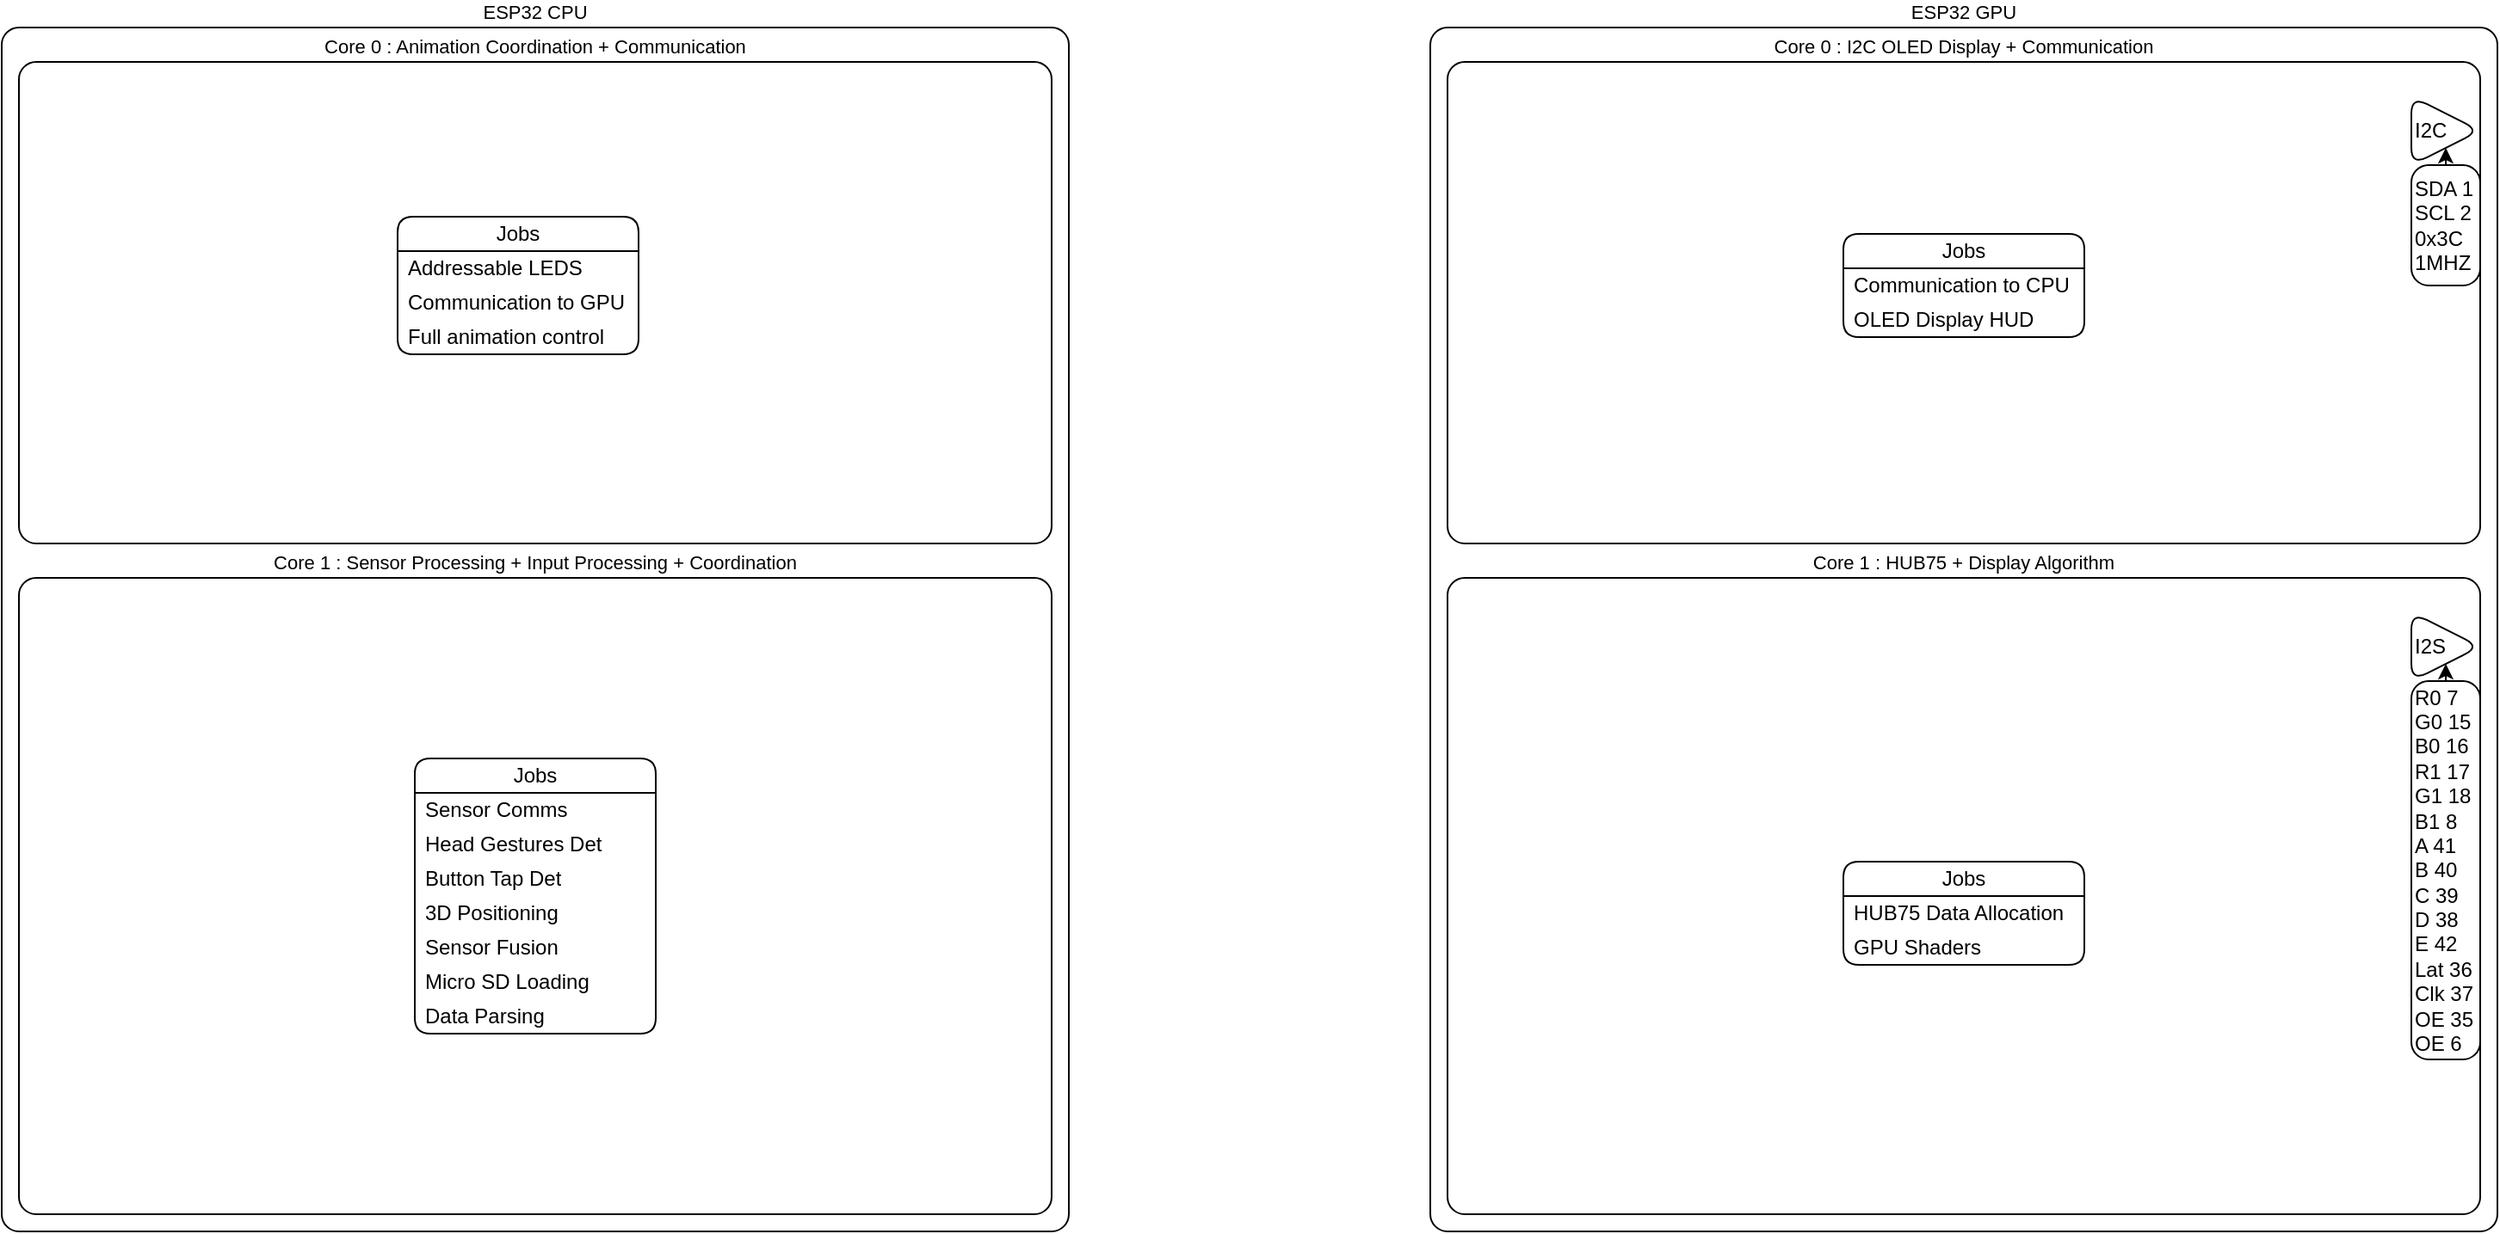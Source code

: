 <mxfile version="28.1.2" pages="2">
  <diagram name="Page-1" id="ZWqvOGTWzk1loUkg2u0M">
    <mxGraphModel dx="2158" dy="1298" grid="1" gridSize="10" guides="1" tooltips="1" connect="1" arrows="1" fold="1" page="1" pageScale="1" pageWidth="1500" pageHeight="1000" math="0" shadow="0">
      <root>
        <mxCell id="0" />
        <mxCell id="1" parent="0" />
        <mxCell id="VqCL3E7zlPqyghJP3xp9-11" value="ESP32 GPU" style="rounded=1;whiteSpace=wrap;html=1;fontFamily=Helvetica;fontSize=11;fontColor=default;labelBackgroundColor=default;absoluteArcSize=1;container=1;dropTarget=1;collapsible=0;recursiveResize=0;labelPosition=center;verticalLabelPosition=top;align=center;verticalAlign=bottom;" vertex="1" parent="1">
          <mxGeometry x="1240" y="140" width="620" height="700" as="geometry" />
        </mxCell>
        <mxCell id="VqCL3E7zlPqyghJP3xp9-2" value="Core 0 : I2C OLED Display + Communication" style="rounded=1;whiteSpace=wrap;html=1;fontFamily=Helvetica;fontSize=11;fontColor=default;labelBackgroundColor=default;absoluteArcSize=1;container=1;dropTarget=1;collapsible=0;recursiveResize=0;verticalAlign=bottom;labelPosition=center;verticalLabelPosition=top;align=center;" vertex="1" parent="VqCL3E7zlPqyghJP3xp9-11">
          <mxGeometry x="10" y="20" width="600" height="280" as="geometry" />
        </mxCell>
        <mxCell id="VqCL3E7zlPqyghJP3xp9-4" value="I2C" style="triangle;whiteSpace=wrap;html=1;rounded=1;flipH=0;align=left;" vertex="1" parent="VqCL3E7zlPqyghJP3xp9-2">
          <mxGeometry x="560" y="20" width="40" height="40" as="geometry" />
        </mxCell>
        <mxCell id="VqCL3E7zlPqyghJP3xp9-7" style="edgeStyle=orthogonalEdgeStyle;rounded=0;orthogonalLoop=1;jettySize=auto;html=1;exitX=0;exitY=0.5;exitDx=0;exitDy=0;exitPerimeter=0;entryX=0.5;entryY=1;entryDx=0;entryDy=0;" edge="1" parent="VqCL3E7zlPqyghJP3xp9-2" source="VqCL3E7zlPqyghJP3xp9-6" target="VqCL3E7zlPqyghJP3xp9-4">
          <mxGeometry relative="1" as="geometry" />
        </mxCell>
        <mxCell id="VqCL3E7zlPqyghJP3xp9-6" value="SDA 1&lt;div&gt;SCL 2&lt;/div&gt;&lt;div&gt;0x3C&lt;/div&gt;&lt;div&gt;1MHZ&lt;/div&gt;" style="rounded=1;whiteSpace=wrap;html=1;absoluteArcSize=1;points=[[0,0.5,0,0,0],[1,0.5,0,0,0]];direction=south;align=left;" vertex="1" parent="VqCL3E7zlPqyghJP3xp9-2">
          <mxGeometry x="560" y="60" width="40" height="70" as="geometry" />
        </mxCell>
        <mxCell id="VqCL3E7zlPqyghJP3xp9-35" value="Jobs" style="swimlane;fontStyle=0;childLayout=stackLayout;horizontal=1;startSize=20;horizontalStack=0;resizeParent=1;resizeParentMax=0;resizeLast=0;collapsible=0;marginBottom=0;whiteSpace=wrap;html=1;rounded=1;container=1;" vertex="1" parent="VqCL3E7zlPqyghJP3xp9-2">
          <mxGeometry x="230" y="100" width="140" height="60" as="geometry" />
        </mxCell>
        <mxCell id="VqCL3E7zlPqyghJP3xp9-37" value="Communication to CPU" style="text;strokeColor=none;fillColor=none;align=left;verticalAlign=middle;spacingLeft=4;spacingRight=4;overflow=hidden;points=[[0,0.5],[1,0.5]];portConstraint=eastwest;rotatable=0;whiteSpace=wrap;html=1;" vertex="1" parent="VqCL3E7zlPqyghJP3xp9-35">
          <mxGeometry y="20" width="140" height="20" as="geometry" />
        </mxCell>
        <mxCell id="VqCL3E7zlPqyghJP3xp9-42" value="OLED Display HUD" style="text;strokeColor=none;fillColor=none;align=left;verticalAlign=middle;spacingLeft=4;spacingRight=4;overflow=hidden;points=[[0,0.5],[1,0.5]];portConstraint=eastwest;rotatable=0;whiteSpace=wrap;html=1;" vertex="1" parent="VqCL3E7zlPqyghJP3xp9-35">
          <mxGeometry y="40" width="140" height="20" as="geometry" />
        </mxCell>
        <mxCell id="VqCL3E7zlPqyghJP3xp9-3" value="Core 1 : HUB75 + Display Algorithm" style="rounded=1;whiteSpace=wrap;html=1;fontFamily=Helvetica;fontSize=11;fontColor=default;labelBackgroundColor=default;absoluteArcSize=1;container=1;dropTarget=1;collapsible=0;recursiveResize=0;labelPosition=center;verticalLabelPosition=top;align=center;verticalAlign=bottom;" vertex="1" parent="VqCL3E7zlPqyghJP3xp9-11">
          <mxGeometry x="10" y="320" width="600" height="370" as="geometry" />
        </mxCell>
        <mxCell id="VqCL3E7zlPqyghJP3xp9-5" value="I2S" style="triangle;whiteSpace=wrap;html=1;rounded=1;flipH=0;align=left;" vertex="1" parent="VqCL3E7zlPqyghJP3xp9-3">
          <mxGeometry x="560" y="20" width="40" height="40" as="geometry" />
        </mxCell>
        <mxCell id="VqCL3E7zlPqyghJP3xp9-10" style="edgeStyle=orthogonalEdgeStyle;rounded=0;orthogonalLoop=1;jettySize=auto;html=1;exitX=0;exitY=0.5;exitDx=0;exitDy=0;exitPerimeter=0;entryX=0.5;entryY=1;entryDx=0;entryDy=0;" edge="1" parent="VqCL3E7zlPqyghJP3xp9-3" source="VqCL3E7zlPqyghJP3xp9-8" target="VqCL3E7zlPqyghJP3xp9-5">
          <mxGeometry relative="1" as="geometry" />
        </mxCell>
        <mxCell id="VqCL3E7zlPqyghJP3xp9-8" value="&lt;div&gt;R0 7&lt;/div&gt;&lt;div&gt;G0 15&lt;/div&gt;&lt;div&gt;B0 16&lt;/div&gt;&lt;div&gt;R1 17&lt;/div&gt;&lt;div&gt;G1 18&lt;/div&gt;&lt;div&gt;B1 8&lt;/div&gt;&lt;div&gt;A 41&lt;/div&gt;&lt;div&gt;B 40&lt;/div&gt;&lt;div&gt;C 39&lt;/div&gt;&lt;div&gt;D 38&lt;/div&gt;&lt;div&gt;E 42&lt;/div&gt;&lt;div&gt;Lat 36&lt;/div&gt;&lt;div&gt;Clk 37&lt;/div&gt;&lt;div&gt;OE 35&lt;/div&gt;&lt;div&gt;OE 6&lt;/div&gt;" style="rounded=1;whiteSpace=wrap;html=1;absoluteArcSize=1;points=[[0,0.5,0,0,0],[1,0.5,0,0,0]];direction=south;align=left;" vertex="1" parent="VqCL3E7zlPqyghJP3xp9-3">
          <mxGeometry x="560" y="60" width="40" height="220" as="geometry" />
        </mxCell>
        <mxCell id="VqCL3E7zlPqyghJP3xp9-39" value="Jobs" style="swimlane;fontStyle=0;childLayout=stackLayout;horizontal=1;startSize=20;horizontalStack=0;resizeParent=1;resizeParentMax=0;resizeLast=0;collapsible=0;marginBottom=0;whiteSpace=wrap;html=1;rounded=1;container=1;" vertex="1" parent="VqCL3E7zlPqyghJP3xp9-3">
          <mxGeometry x="230" y="165" width="140" height="60" as="geometry" />
        </mxCell>
        <mxCell id="VqCL3E7zlPqyghJP3xp9-41" value="HUB75 Data Allocation" style="text;strokeColor=none;fillColor=none;align=left;verticalAlign=middle;spacingLeft=4;spacingRight=4;overflow=hidden;points=[[0,0.5],[1,0.5]];portConstraint=eastwest;rotatable=0;whiteSpace=wrap;html=1;" vertex="1" parent="VqCL3E7zlPqyghJP3xp9-39">
          <mxGeometry y="20" width="140" height="20" as="geometry" />
        </mxCell>
        <mxCell id="VqCL3E7zlPqyghJP3xp9-40" value="GPU Shaders" style="text;strokeColor=none;fillColor=none;align=left;verticalAlign=middle;spacingLeft=4;spacingRight=4;overflow=hidden;points=[[0,0.5],[1,0.5]];portConstraint=eastwest;rotatable=0;whiteSpace=wrap;html=1;" vertex="1" parent="VqCL3E7zlPqyghJP3xp9-39">
          <mxGeometry y="40" width="140" height="20" as="geometry" />
        </mxCell>
        <mxCell id="VqCL3E7zlPqyghJP3xp9-12" value="ESP32 CPU" style="rounded=1;whiteSpace=wrap;html=1;fontFamily=Helvetica;fontSize=11;fontColor=default;labelBackgroundColor=default;absoluteArcSize=1;container=1;dropTarget=1;collapsible=0;recursiveResize=0;labelPosition=center;verticalLabelPosition=top;align=center;verticalAlign=bottom;" vertex="1" parent="1">
          <mxGeometry x="410" y="140" width="620" height="700" as="geometry" />
        </mxCell>
        <mxCell id="VqCL3E7zlPqyghJP3xp9-13" value="Core 0 : Animation Coordination + Communication" style="rounded=1;whiteSpace=wrap;html=1;fontFamily=Helvetica;fontSize=11;fontColor=default;labelBackgroundColor=default;absoluteArcSize=1;container=1;dropTarget=1;collapsible=0;recursiveResize=0;verticalAlign=bottom;labelPosition=center;verticalLabelPosition=top;align=center;" vertex="1" parent="VqCL3E7zlPqyghJP3xp9-12">
          <mxGeometry x="10" y="20" width="600" height="280" as="geometry" />
        </mxCell>
        <mxCell id="VqCL3E7zlPqyghJP3xp9-21" value="Jobs" style="swimlane;fontStyle=0;childLayout=stackLayout;horizontal=1;startSize=20;horizontalStack=0;resizeParent=1;resizeParentMax=0;resizeLast=0;collapsible=0;marginBottom=0;whiteSpace=wrap;html=1;rounded=1;container=1;" vertex="1" parent="VqCL3E7zlPqyghJP3xp9-13">
          <mxGeometry x="220" y="90" width="140" height="80" as="geometry" />
        </mxCell>
        <mxCell id="VqCL3E7zlPqyghJP3xp9-22" value="Addressable LEDS" style="text;strokeColor=none;fillColor=none;align=left;verticalAlign=middle;spacingLeft=4;spacingRight=4;overflow=hidden;points=[[0,0.5],[1,0.5]];portConstraint=eastwest;rotatable=0;whiteSpace=wrap;html=1;" vertex="1" parent="VqCL3E7zlPqyghJP3xp9-21">
          <mxGeometry y="20" width="140" height="20" as="geometry" />
        </mxCell>
        <mxCell id="VqCL3E7zlPqyghJP3xp9-23" value="Communication to GPU" style="text;strokeColor=none;fillColor=none;align=left;verticalAlign=middle;spacingLeft=4;spacingRight=4;overflow=hidden;points=[[0,0.5],[1,0.5]];portConstraint=eastwest;rotatable=0;whiteSpace=wrap;html=1;" vertex="1" parent="VqCL3E7zlPqyghJP3xp9-21">
          <mxGeometry y="40" width="140" height="20" as="geometry" />
        </mxCell>
        <mxCell id="VqCL3E7zlPqyghJP3xp9-24" value="Full animation control" style="text;strokeColor=none;fillColor=none;align=left;verticalAlign=middle;spacingLeft=4;spacingRight=4;overflow=hidden;points=[[0,0.5],[1,0.5]];portConstraint=eastwest;rotatable=0;whiteSpace=wrap;html=1;" vertex="1" parent="VqCL3E7zlPqyghJP3xp9-21">
          <mxGeometry y="60" width="140" height="20" as="geometry" />
        </mxCell>
        <mxCell id="VqCL3E7zlPqyghJP3xp9-17" value="Core 1 : Sensor Processing + Input Processing + Coordination" style="rounded=1;whiteSpace=wrap;html=1;fontFamily=Helvetica;fontSize=11;fontColor=default;labelBackgroundColor=default;absoluteArcSize=1;container=1;dropTarget=1;collapsible=0;recursiveResize=0;labelPosition=center;verticalLabelPosition=top;align=center;verticalAlign=bottom;" vertex="1" parent="VqCL3E7zlPqyghJP3xp9-12">
          <mxGeometry x="10" y="320" width="600" height="370" as="geometry" />
        </mxCell>
        <mxCell id="VqCL3E7zlPqyghJP3xp9-25" value="Jobs" style="swimlane;fontStyle=0;childLayout=stackLayout;horizontal=1;startSize=20;horizontalStack=0;resizeParent=1;resizeParentMax=0;resizeLast=0;collapsible=0;marginBottom=0;whiteSpace=wrap;html=1;rounded=1;container=1;" vertex="1" parent="VqCL3E7zlPqyghJP3xp9-17">
          <mxGeometry x="230" y="105" width="140" height="160" as="geometry" />
        </mxCell>
        <mxCell id="VqCL3E7zlPqyghJP3xp9-26" value="Sensor Comms" style="text;strokeColor=none;fillColor=none;align=left;verticalAlign=middle;spacingLeft=4;spacingRight=4;overflow=hidden;points=[[0,0.5],[1,0.5]];portConstraint=eastwest;rotatable=0;whiteSpace=wrap;html=1;" vertex="1" parent="VqCL3E7zlPqyghJP3xp9-25">
          <mxGeometry y="20" width="140" height="20" as="geometry" />
        </mxCell>
        <mxCell id="VqCL3E7zlPqyghJP3xp9-28" value="Head Gestures Det" style="text;strokeColor=none;fillColor=none;align=left;verticalAlign=middle;spacingLeft=4;spacingRight=4;overflow=hidden;points=[[0,0.5],[1,0.5]];portConstraint=eastwest;rotatable=0;whiteSpace=wrap;html=1;" vertex="1" parent="VqCL3E7zlPqyghJP3xp9-25">
          <mxGeometry y="40" width="140" height="20" as="geometry" />
        </mxCell>
        <mxCell id="VqCL3E7zlPqyghJP3xp9-30" value="Button Tap Det" style="text;strokeColor=none;fillColor=none;align=left;verticalAlign=middle;spacingLeft=4;spacingRight=4;overflow=hidden;points=[[0,0.5],[1,0.5]];portConstraint=eastwest;rotatable=0;whiteSpace=wrap;html=1;" vertex="1" parent="VqCL3E7zlPqyghJP3xp9-25">
          <mxGeometry y="60" width="140" height="20" as="geometry" />
        </mxCell>
        <mxCell id="VqCL3E7zlPqyghJP3xp9-31" value="3D Positioning" style="text;strokeColor=none;fillColor=none;align=left;verticalAlign=middle;spacingLeft=4;spacingRight=4;overflow=hidden;points=[[0,0.5],[1,0.5]];portConstraint=eastwest;rotatable=0;whiteSpace=wrap;html=1;" vertex="1" parent="VqCL3E7zlPqyghJP3xp9-25">
          <mxGeometry y="80" width="140" height="20" as="geometry" />
        </mxCell>
        <mxCell id="VqCL3E7zlPqyghJP3xp9-33" value="Sensor Fusion" style="text;strokeColor=none;fillColor=none;align=left;verticalAlign=middle;spacingLeft=4;spacingRight=4;overflow=hidden;points=[[0,0.5],[1,0.5]];portConstraint=eastwest;rotatable=0;whiteSpace=wrap;html=1;" vertex="1" parent="VqCL3E7zlPqyghJP3xp9-25">
          <mxGeometry y="100" width="140" height="20" as="geometry" />
        </mxCell>
        <mxCell id="VqCL3E7zlPqyghJP3xp9-34" value="Micro SD Loading" style="text;strokeColor=none;fillColor=none;align=left;verticalAlign=middle;spacingLeft=4;spacingRight=4;overflow=hidden;points=[[0,0.5],[1,0.5]];portConstraint=eastwest;rotatable=0;whiteSpace=wrap;html=1;" vertex="1" parent="VqCL3E7zlPqyghJP3xp9-25">
          <mxGeometry y="120" width="140" height="20" as="geometry" />
        </mxCell>
        <mxCell id="VqCL3E7zlPqyghJP3xp9-32" value="Data Parsing" style="text;strokeColor=none;fillColor=none;align=left;verticalAlign=middle;spacingLeft=4;spacingRight=4;overflow=hidden;points=[[0,0.5],[1,0.5]];portConstraint=eastwest;rotatable=0;whiteSpace=wrap;html=1;" vertex="1" parent="VqCL3E7zlPqyghJP3xp9-25">
          <mxGeometry y="140" width="140" height="20" as="geometry" />
        </mxCell>
      </root>
    </mxGraphModel>
  </diagram>
  <diagram id="bZKjCi2Z_R-o2l72bHNw" name="HUD">
    <mxGraphModel dx="1464" dy="881" grid="1" gridSize="10" guides="1" tooltips="1" connect="1" arrows="1" fold="1" page="1" pageScale="1" pageWidth="2800" pageHeight="1200" math="0" shadow="0">
      <root>
        <mxCell id="0" />
        <mxCell id="1" parent="0" />
        <mxCell id="sdcf5Cy1_dLMs027Q85v-18" value="Layer 1" style="rounded=0;whiteSpace=wrap;html=1;labelPosition=center;verticalLabelPosition=top;align=center;verticalAlign=bottom;" vertex="1" parent="1">
          <mxGeometry x="440" y="80" width="120" height="120" as="geometry" />
        </mxCell>
        <mxCell id="sdcf5Cy1_dLMs027Q85v-1" value="128 x 128" style="rounded=0;whiteSpace=wrap;html=1;" vertex="1" parent="1">
          <mxGeometry x="80" y="80" width="120" height="120" as="geometry" />
        </mxCell>
        <mxCell id="sdcf5Cy1_dLMs027Q85v-2" value="Layer 0" style="rounded=0;whiteSpace=wrap;html=1;labelPosition=center;verticalLabelPosition=top;align=center;verticalAlign=bottom;" vertex="1" parent="1">
          <mxGeometry x="280" y="80" width="120" height="120" as="geometry" />
        </mxCell>
        <mxCell id="sdcf5Cy1_dLMs027Q85v-3" value="Display Replication" style="rounded=0;whiteSpace=wrap;html=1;fillColor=#f5f5f5;fontColor=#333333;strokeColor=#666666;" vertex="1" parent="1">
          <mxGeometry x="440" y="170" width="120" height="30" as="geometry" />
        </mxCell>
        <mxCell id="sdcf5Cy1_dLMs027Q85v-5" value="Dashboard" style="rounded=0;whiteSpace=wrap;html=1;fillColor=#f5f5f5;fontColor=#333333;strokeColor=#666666;" vertex="1" parent="1">
          <mxGeometry x="280" y="80" width="120" height="30" as="geometry" />
        </mxCell>
        <mxCell id="sdcf5Cy1_dLMs027Q85v-8" value="Layer 0 (Top) -&amp;gt; Layer X (Bottom) [Render Order]" style="endArrow=classic;html=1;rounded=0;" edge="1" parent="1">
          <mxGeometry width="50" height="50" relative="1" as="geometry">
            <mxPoint x="280" y="50" as="sourcePoint" />
            <mxPoint x="720" y="50" as="targetPoint" />
            <mxPoint as="offset" />
          </mxGeometry>
        </mxCell>
        <mxCell id="sdcf5Cy1_dLMs027Q85v-9" value="Layer 2" style="rounded=0;whiteSpace=wrap;html=1;labelPosition=center;verticalLabelPosition=top;align=center;verticalAlign=bottom;" vertex="1" parent="1">
          <mxGeometry x="600" y="80" width="120" height="120" as="geometry" />
        </mxCell>
        <mxCell id="sdcf5Cy1_dLMs027Q85v-10" value="Viewport Std" style="rounded=0;whiteSpace=wrap;html=1;fillColor=#f5f5f5;fontColor=#333333;strokeColor=#666666;" vertex="1" parent="1">
          <mxGeometry x="600" y="110" width="120" height="60" as="geometry" />
        </mxCell>
        <mxCell id="sdcf5Cy1_dLMs027Q85v-11" value="States" style="endArrow=classic;html=1;rounded=0;horizontal=0;" edge="1" parent="1">
          <mxGeometry width="50" height="50" relative="1" as="geometry">
            <mxPoint x="250" y="80" as="sourcePoint" />
            <mxPoint x="250" y="840" as="targetPoint" />
          </mxGeometry>
        </mxCell>
        <mxCell id="sdcf5Cy1_dLMs027Q85v-12" value="Layer 0" style="rounded=0;whiteSpace=wrap;html=1;labelPosition=center;verticalLabelPosition=top;align=center;verticalAlign=bottom;" vertex="1" parent="1">
          <mxGeometry x="280" y="240" width="120" height="120" as="geometry" />
        </mxCell>
        <mxCell id="sdcf5Cy1_dLMs027Q85v-14" value="System Bar" style="rounded=0;whiteSpace=wrap;html=1;fillColor=#f5f5f5;fontColor=#333333;strokeColor=#666666;" vertex="1" parent="1">
          <mxGeometry x="280" y="240" width="120" height="10" as="geometry" />
        </mxCell>
        <mxCell id="sdcf5Cy1_dLMs027Q85v-15" value="Standard" style="text;html=1;align=center;verticalAlign=middle;whiteSpace=wrap;rounded=0;horizontal=0;" vertex="1" parent="1">
          <mxGeometry x="260" y="110" width="20" height="60" as="geometry" />
        </mxCell>
        <mxCell id="sdcf5Cy1_dLMs027Q85v-16" value="Viewport" style="text;html=1;align=center;verticalAlign=middle;whiteSpace=wrap;rounded=0;horizontal=0;" vertex="1" parent="1">
          <mxGeometry x="260" y="270" width="20" height="60" as="geometry" />
        </mxCell>
        <mxCell id="sdcf5Cy1_dLMs027Q85v-19" value="Layer 1" style="rounded=0;whiteSpace=wrap;html=1;labelPosition=center;verticalLabelPosition=top;align=center;verticalAlign=bottom;" vertex="1" parent="1">
          <mxGeometry x="440" y="240" width="120" height="120" as="geometry" />
        </mxCell>
        <mxCell id="sdcf5Cy1_dLMs027Q85v-17" value="Viewport Ext" style="rounded=0;whiteSpace=wrap;html=1;fillColor=#f5f5f5;fontColor=#333333;strokeColor=#666666;" vertex="1" parent="1">
          <mxGeometry x="440" y="240" width="120" height="120" as="geometry" />
        </mxCell>
        <mxCell id="sdcf5Cy1_dLMs027Q85v-20" value="Components" style="swimlane;fontStyle=0;childLayout=stackLayout;horizontal=1;startSize=20;horizontalStack=0;resizeParent=1;resizeParentMax=0;resizeLast=0;collapsible=0;marginBottom=0;whiteSpace=wrap;html=1;rounded=1;container=1;" vertex="1" parent="1">
          <mxGeometry x="760" y="80" width="120" height="80" as="geometry" />
        </mxCell>
        <mxCell id="sdcf5Cy1_dLMs027Q85v-21" value="Dashboard" style="text;strokeColor=none;fillColor=none;align=left;verticalAlign=middle;spacingLeft=4;spacingRight=4;overflow=hidden;points=[[0,0.5],[1,0.5]];portConstraint=eastwest;rotatable=0;whiteSpace=wrap;html=1;" vertex="1" parent="sdcf5Cy1_dLMs027Q85v-20">
          <mxGeometry y="20" width="120" height="20" as="geometry" />
        </mxCell>
        <mxCell id="sdcf5Cy1_dLMs027Q85v-22" value="Display Replication" style="text;strokeColor=none;fillColor=none;align=left;verticalAlign=middle;spacingLeft=4;spacingRight=4;overflow=hidden;points=[[0,0.5],[1,0.5]];portConstraint=eastwest;rotatable=0;whiteSpace=wrap;html=1;" vertex="1" parent="sdcf5Cy1_dLMs027Q85v-20">
          <mxGeometry y="40" width="120" height="20" as="geometry" />
        </mxCell>
        <mxCell id="sdcf5Cy1_dLMs027Q85v-23" value="Viewport Std" style="text;strokeColor=none;fillColor=none;align=left;verticalAlign=middle;spacingLeft=4;spacingRight=4;overflow=hidden;points=[[0,0.5],[1,0.5]];portConstraint=eastwest;rotatable=0;whiteSpace=wrap;html=1;" vertex="1" parent="sdcf5Cy1_dLMs027Q85v-20">
          <mxGeometry y="60" width="120" height="20" as="geometry" />
        </mxCell>
        <mxCell id="sdcf5Cy1_dLMs027Q85v-24" value="Positioning" style="swimlane;fontStyle=0;childLayout=stackLayout;horizontal=1;startSize=20;horizontalStack=0;resizeParent=1;resizeParentMax=0;resizeLast=0;collapsible=0;marginBottom=0;whiteSpace=wrap;html=1;rounded=1;container=1;" vertex="1" parent="1">
          <mxGeometry x="880" y="80" width="260" height="80" as="geometry" />
        </mxCell>
        <mxCell id="sdcf5Cy1_dLMs027Q85v-25" value="0, 0" style="text;strokeColor=none;fillColor=none;align=left;verticalAlign=middle;spacingLeft=4;spacingRight=4;overflow=hidden;points=[[0,0.5],[1,0.5]];portConstraint=eastwest;rotatable=0;whiteSpace=wrap;html=1;" vertex="1" parent="sdcf5Cy1_dLMs027Q85v-24">
          <mxGeometry y="20" width="260" height="20" as="geometry" />
        </mxCell>
        <mxCell id="sdcf5Cy1_dLMs027Q85v-26" value="0, Bottom Screen" style="text;strokeColor=none;fillColor=none;align=left;verticalAlign=middle;spacingLeft=4;spacingRight=4;overflow=hidden;points=[[0,0.5],[1,0.5]];portConstraint=eastwest;rotatable=0;whiteSpace=wrap;html=1;" vertex="1" parent="sdcf5Cy1_dLMs027Q85v-24">
          <mxGeometry y="40" width="260" height="20" as="geometry" />
        </mxCell>
        <mxCell id="sdcf5Cy1_dLMs027Q85v-27" value="Bottom Dashboard, Top Display Replication" style="text;strokeColor=none;fillColor=none;align=left;verticalAlign=middle;spacingLeft=4;spacingRight=4;overflow=hidden;points=[[0,0.5],[1,0.5]];portConstraint=eastwest;rotatable=0;whiteSpace=wrap;html=1;" vertex="1" parent="sdcf5Cy1_dLMs027Q85v-24">
          <mxGeometry y="60" width="260" height="20" as="geometry" />
        </mxCell>
        <mxCell id="sdcf5Cy1_dLMs027Q85v-28" value="Components" style="swimlane;fontStyle=0;childLayout=stackLayout;horizontal=1;startSize=20;horizontalStack=0;resizeParent=1;resizeParentMax=0;resizeLast=0;collapsible=0;marginBottom=0;whiteSpace=wrap;html=1;rounded=1;container=1;" vertex="1" parent="1">
          <mxGeometry x="600" y="240" width="80" height="60" as="geometry" />
        </mxCell>
        <mxCell id="sdcf5Cy1_dLMs027Q85v-29" value="System Bar" style="text;strokeColor=none;fillColor=none;align=left;verticalAlign=middle;spacingLeft=4;spacingRight=4;overflow=hidden;points=[[0,0.5],[1,0.5]];portConstraint=eastwest;rotatable=0;whiteSpace=wrap;html=1;" vertex="1" parent="sdcf5Cy1_dLMs027Q85v-28">
          <mxGeometry y="20" width="80" height="20" as="geometry" />
        </mxCell>
        <mxCell id="sdcf5Cy1_dLMs027Q85v-31" value="Viewport Ext" style="text;strokeColor=none;fillColor=none;align=left;verticalAlign=middle;spacingLeft=4;spacingRight=4;overflow=hidden;points=[[0,0.5],[1,0.5]];portConstraint=eastwest;rotatable=0;whiteSpace=wrap;html=1;" vertex="1" parent="sdcf5Cy1_dLMs027Q85v-28">
          <mxGeometry y="40" width="80" height="20" as="geometry" />
        </mxCell>
        <mxCell id="sdcf5Cy1_dLMs027Q85v-32" value="Positioning" style="swimlane;fontStyle=0;childLayout=stackLayout;horizontal=1;startSize=20;horizontalStack=0;resizeParent=1;resizeParentMax=0;resizeLast=0;collapsible=0;marginBottom=0;whiteSpace=wrap;html=1;rounded=1;container=1;" vertex="1" parent="1">
          <mxGeometry x="680" y="240" width="100" height="60" as="geometry" />
        </mxCell>
        <mxCell id="sdcf5Cy1_dLMs027Q85v-33" value="0, 0" style="text;strokeColor=none;fillColor=none;align=left;verticalAlign=middle;spacingLeft=4;spacingRight=4;overflow=hidden;points=[[0,0.5],[1,0.5]];portConstraint=eastwest;rotatable=0;whiteSpace=wrap;html=1;" vertex="1" parent="sdcf5Cy1_dLMs027Q85v-32">
          <mxGeometry y="20" width="100" height="20" as="geometry" />
        </mxCell>
        <mxCell id="sdcf5Cy1_dLMs027Q85v-35" value="Whole Screen" style="text;strokeColor=none;fillColor=none;align=left;verticalAlign=middle;spacingLeft=4;spacingRight=4;overflow=hidden;points=[[0,0.5],[1,0.5]];portConstraint=eastwest;rotatable=0;whiteSpace=wrap;html=1;" vertex="1" parent="sdcf5Cy1_dLMs027Q85v-32">
          <mxGeometry y="40" width="100" height="20" as="geometry" />
        </mxCell>
        <mxCell id="sdcf5Cy1_dLMs027Q85v-36" value="Notes" style="swimlane;fontStyle=0;childLayout=stackLayout;horizontal=1;startSize=20;horizontalStack=0;resizeParent=1;resizeParentMax=0;resizeLast=0;collapsible=0;marginBottom=0;whiteSpace=wrap;html=1;rounded=1;container=1;" vertex="1" parent="1">
          <mxGeometry x="780" y="240" width="260" height="60" as="geometry" />
        </mxCell>
        <mxCell id="sdcf5Cy1_dLMs027Q85v-37" value="Notifications &amp;amp; Such (Occasionally Showing)" style="text;strokeColor=none;fillColor=none;align=left;verticalAlign=middle;spacingLeft=4;spacingRight=4;overflow=hidden;points=[[0,0.5],[1,0.5]];portConstraint=eastwest;rotatable=0;whiteSpace=wrap;html=1;" vertex="1" parent="sdcf5Cy1_dLMs027Q85v-36">
          <mxGeometry y="20" width="260" height="20" as="geometry" />
        </mxCell>
        <mxCell id="sdcf5Cy1_dLMs027Q85v-38" value="N/A" style="text;strokeColor=none;fillColor=none;align=left;verticalAlign=middle;spacingLeft=4;spacingRight=4;overflow=hidden;points=[[0,0.5],[1,0.5]];portConstraint=eastwest;rotatable=0;whiteSpace=wrap;html=1;" vertex="1" parent="sdcf5Cy1_dLMs027Q85v-36">
          <mxGeometry y="40" width="260" height="20" as="geometry" />
        </mxCell>
        <mxCell id="sdcf5Cy1_dLMs027Q85v-39" value="Layer 0" style="rounded=0;whiteSpace=wrap;html=1;labelPosition=center;verticalLabelPosition=top;align=center;verticalAlign=bottom;" vertex="1" parent="1">
          <mxGeometry x="280" y="560" width="120" height="120" as="geometry" />
        </mxCell>
        <mxCell id="sdcf5Cy1_dLMs027Q85v-40" value="Idle" style="text;html=1;align=center;verticalAlign=middle;whiteSpace=wrap;rounded=0;horizontal=0;" vertex="1" parent="1">
          <mxGeometry x="260" y="600" width="20" height="40" as="geometry" />
        </mxCell>
        <mxCell id="sdcf5Cy1_dLMs027Q85v-42" value="Dashboard" style="rounded=0;whiteSpace=wrap;html=1;fillColor=#f5f5f5;fontColor=#333333;strokeColor=#666666;" vertex="1" parent="1">
          <mxGeometry x="280" y="600" width="120" height="40" as="geometry" />
        </mxCell>
        <mxCell id="sdcf5Cy1_dLMs027Q85v-43" value="Layer 1" style="rounded=0;whiteSpace=wrap;html=1;labelPosition=center;verticalLabelPosition=top;align=center;verticalAlign=bottom;" vertex="1" parent="1">
          <mxGeometry x="440" y="560" width="120" height="120" as="geometry" />
        </mxCell>
        <mxCell id="sdcf5Cy1_dLMs027Q85v-44" value="Wallpaper" style="rounded=0;whiteSpace=wrap;html=1;fillColor=#f5f5f5;fontColor=#333333;strokeColor=#666666;" vertex="1" parent="1">
          <mxGeometry x="440" y="560" width="120" height="120" as="geometry" />
        </mxCell>
        <mxCell id="sdcf5Cy1_dLMs027Q85v-46" value="Components" style="swimlane;fontStyle=0;childLayout=stackLayout;horizontal=1;startSize=20;horizontalStack=0;resizeParent=1;resizeParentMax=0;resizeLast=0;collapsible=0;marginBottom=0;whiteSpace=wrap;html=1;rounded=1;container=1;" vertex="1" parent="1">
          <mxGeometry x="600" y="560" width="80" height="60" as="geometry" />
        </mxCell>
        <mxCell id="sdcf5Cy1_dLMs027Q85v-47" value="Dashboard" style="text;strokeColor=none;fillColor=none;align=left;verticalAlign=middle;spacingLeft=4;spacingRight=4;overflow=hidden;points=[[0,0.5],[1,0.5]];portConstraint=eastwest;rotatable=0;whiteSpace=wrap;html=1;" vertex="1" parent="sdcf5Cy1_dLMs027Q85v-46">
          <mxGeometry y="20" width="80" height="20" as="geometry" />
        </mxCell>
        <mxCell id="sdcf5Cy1_dLMs027Q85v-48" value="Wallpaper" style="text;strokeColor=none;fillColor=none;align=left;verticalAlign=middle;spacingLeft=4;spacingRight=4;overflow=hidden;points=[[0,0.5],[1,0.5]];portConstraint=eastwest;rotatable=0;whiteSpace=wrap;html=1;" vertex="1" parent="sdcf5Cy1_dLMs027Q85v-46">
          <mxGeometry y="40" width="80" height="20" as="geometry" />
        </mxCell>
        <mxCell id="sdcf5Cy1_dLMs027Q85v-49" value="Positioning" style="swimlane;fontStyle=0;childLayout=stackLayout;horizontal=1;startSize=20;horizontalStack=0;resizeParent=1;resizeParentMax=0;resizeLast=0;collapsible=0;marginBottom=0;whiteSpace=wrap;html=1;rounded=1;container=1;" vertex="1" parent="1">
          <mxGeometry x="680" y="560" width="120" height="60" as="geometry" />
        </mxCell>
        <mxCell id="sdcf5Cy1_dLMs027Q85v-50" value="0, Centre Screen" style="text;strokeColor=none;fillColor=none;align=left;verticalAlign=middle;spacingLeft=4;spacingRight=4;overflow=hidden;points=[[0,0.5],[1,0.5]];portConstraint=eastwest;rotatable=0;whiteSpace=wrap;html=1;" vertex="1" parent="sdcf5Cy1_dLMs027Q85v-49">
          <mxGeometry y="20" width="120" height="20" as="geometry" />
        </mxCell>
        <mxCell id="sdcf5Cy1_dLMs027Q85v-51" value="Whole Screen" style="text;strokeColor=none;fillColor=none;align=left;verticalAlign=middle;spacingLeft=4;spacingRight=4;overflow=hidden;points=[[0,0.5],[1,0.5]];portConstraint=eastwest;rotatable=0;whiteSpace=wrap;html=1;" vertex="1" parent="sdcf5Cy1_dLMs027Q85v-49">
          <mxGeometry y="40" width="120" height="20" as="geometry" />
        </mxCell>
        <mxCell id="sdcf5Cy1_dLMs027Q85v-52" value="Notes" style="swimlane;fontStyle=0;childLayout=stackLayout;horizontal=1;startSize=20;horizontalStack=0;resizeParent=1;resizeParentMax=0;resizeLast=0;collapsible=0;marginBottom=0;whiteSpace=wrap;html=1;rounded=1;container=1;" vertex="1" parent="1">
          <mxGeometry x="800" y="560" width="160" height="60" as="geometry" />
        </mxCell>
        <mxCell id="sdcf5Cy1_dLMs027Q85v-54" value="N/A" style="text;strokeColor=none;fillColor=none;align=left;verticalAlign=middle;spacingLeft=4;spacingRight=4;overflow=hidden;points=[[0,0.5],[1,0.5]];portConstraint=eastwest;rotatable=0;whiteSpace=wrap;html=1;" vertex="1" parent="sdcf5Cy1_dLMs027Q85v-52">
          <mxGeometry y="20" width="160" height="20" as="geometry" />
        </mxCell>
        <mxCell id="sdcf5Cy1_dLMs027Q85v-53" value="Normally simple animation" style="text;strokeColor=none;fillColor=none;align=left;verticalAlign=middle;spacingLeft=4;spacingRight=4;overflow=hidden;points=[[0,0.5],[1,0.5]];portConstraint=eastwest;rotatable=0;whiteSpace=wrap;html=1;" vertex="1" parent="sdcf5Cy1_dLMs027Q85v-52">
          <mxGeometry y="40" width="160" height="20" as="geometry" />
        </mxCell>
        <mxCell id="sdcf5Cy1_dLMs027Q85v-55" value="Layer 0" style="rounded=0;whiteSpace=wrap;html=1;labelPosition=center;verticalLabelPosition=top;align=center;verticalAlign=bottom;" vertex="1" parent="1">
          <mxGeometry x="280" y="720" width="120" height="120" as="geometry" />
        </mxCell>
        <mxCell id="sdcf5Cy1_dLMs027Q85v-56" value="Sleep" style="text;html=1;align=center;verticalAlign=middle;whiteSpace=wrap;rounded=0;horizontal=0;" vertex="1" parent="1">
          <mxGeometry x="260" y="760" width="20" height="40" as="geometry" />
        </mxCell>
        <mxCell id="sdcf5Cy1_dLMs027Q85v-57" value="Wallpaper" style="rounded=0;whiteSpace=wrap;html=1;fillColor=#f5f5f5;fontColor=#333333;strokeColor=#666666;" vertex="1" parent="1">
          <mxGeometry x="280" y="720" width="120" height="120" as="geometry" />
        </mxCell>
        <mxCell id="sdcf5Cy1_dLMs027Q85v-58" value="Components" style="swimlane;fontStyle=0;childLayout=stackLayout;horizontal=1;startSize=20;horizontalStack=0;resizeParent=1;resizeParentMax=0;resizeLast=0;collapsible=0;marginBottom=0;whiteSpace=wrap;html=1;rounded=1;container=1;" vertex="1" parent="1">
          <mxGeometry x="440" y="720" width="80" height="40" as="geometry" />
        </mxCell>
        <mxCell id="sdcf5Cy1_dLMs027Q85v-60" value="Wallpaper" style="text;strokeColor=none;fillColor=none;align=left;verticalAlign=middle;spacingLeft=4;spacingRight=4;overflow=hidden;points=[[0,0.5],[1,0.5]];portConstraint=eastwest;rotatable=0;whiteSpace=wrap;html=1;" vertex="1" parent="sdcf5Cy1_dLMs027Q85v-58">
          <mxGeometry y="20" width="80" height="20" as="geometry" />
        </mxCell>
        <mxCell id="sdcf5Cy1_dLMs027Q85v-61" value="Positioning" style="swimlane;fontStyle=0;childLayout=stackLayout;horizontal=1;startSize=20;horizontalStack=0;resizeParent=1;resizeParentMax=0;resizeLast=0;collapsible=0;marginBottom=0;whiteSpace=wrap;html=1;rounded=1;container=1;" vertex="1" parent="1">
          <mxGeometry x="520" y="720" width="120" height="40" as="geometry" />
        </mxCell>
        <mxCell id="sdcf5Cy1_dLMs027Q85v-63" value="Whole Screen" style="text;strokeColor=none;fillColor=none;align=left;verticalAlign=middle;spacingLeft=4;spacingRight=4;overflow=hidden;points=[[0,0.5],[1,0.5]];portConstraint=eastwest;rotatable=0;whiteSpace=wrap;html=1;" vertex="1" parent="sdcf5Cy1_dLMs027Q85v-61">
          <mxGeometry y="20" width="120" height="20" as="geometry" />
        </mxCell>
        <mxCell id="sdcf5Cy1_dLMs027Q85v-64" value="Notes" style="swimlane;fontStyle=0;childLayout=stackLayout;horizontal=1;startSize=20;horizontalStack=0;resizeParent=1;resizeParentMax=0;resizeLast=0;collapsible=0;marginBottom=0;whiteSpace=wrap;html=1;rounded=1;container=1;" vertex="1" parent="1">
          <mxGeometry x="640" y="720" width="200" height="40" as="geometry" />
        </mxCell>
        <mxCell id="sdcf5Cy1_dLMs027Q85v-66" value="Once animation of going to sleep" style="text;strokeColor=none;fillColor=none;align=left;verticalAlign=middle;spacingLeft=4;spacingRight=4;overflow=hidden;points=[[0,0.5],[1,0.5]];portConstraint=eastwest;rotatable=0;whiteSpace=wrap;html=1;" vertex="1" parent="sdcf5Cy1_dLMs027Q85v-64">
          <mxGeometry y="20" width="200" height="20" as="geometry" />
        </mxCell>
        <mxCell id="sdcf5Cy1_dLMs027Q85v-67" value="Layer 0" style="rounded=0;whiteSpace=wrap;html=1;labelPosition=center;verticalLabelPosition=top;align=center;verticalAlign=bottom;" vertex="1" parent="1">
          <mxGeometry x="280" y="400" width="120" height="120" as="geometry" />
        </mxCell>
        <mxCell id="sdcf5Cy1_dLMs027Q85v-68" value="Debug" style="text;html=1;align=center;verticalAlign=middle;whiteSpace=wrap;rounded=0;horizontal=0;" vertex="1" parent="1">
          <mxGeometry x="260" y="440" width="20" height="40" as="geometry" />
        </mxCell>
        <mxCell id="sdcf5Cy1_dLMs027Q85v-69" value="Dashboard" style="rounded=0;whiteSpace=wrap;html=1;fillColor=#f5f5f5;fontColor=#333333;strokeColor=#666666;" vertex="1" parent="1">
          <mxGeometry x="280" y="400" width="120" height="30" as="geometry" />
        </mxCell>
        <mxCell id="sdcf5Cy1_dLMs027Q85v-71" value="Components" style="swimlane;fontStyle=0;childLayout=stackLayout;horizontal=1;startSize=20;horizontalStack=0;resizeParent=1;resizeParentMax=0;resizeLast=0;collapsible=0;marginBottom=0;whiteSpace=wrap;html=1;rounded=1;container=1;" vertex="1" parent="1">
          <mxGeometry x="600" y="400" width="120" height="60" as="geometry" />
        </mxCell>
        <mxCell id="sdcf5Cy1_dLMs027Q85v-72" value="Dashboard" style="text;strokeColor=none;fillColor=none;align=left;verticalAlign=middle;spacingLeft=4;spacingRight=4;overflow=hidden;points=[[0,0.5],[1,0.5]];portConstraint=eastwest;rotatable=0;whiteSpace=wrap;html=1;" vertex="1" parent="sdcf5Cy1_dLMs027Q85v-71">
          <mxGeometry y="20" width="120" height="20" as="geometry" />
        </mxCell>
        <mxCell id="sdcf5Cy1_dLMs027Q85v-73" value="Debug Info" style="text;strokeColor=none;fillColor=none;align=left;verticalAlign=middle;spacingLeft=4;spacingRight=4;overflow=hidden;points=[[0,0.5],[1,0.5]];portConstraint=eastwest;rotatable=0;whiteSpace=wrap;html=1;" vertex="1" parent="sdcf5Cy1_dLMs027Q85v-71">
          <mxGeometry y="40" width="120" height="20" as="geometry" />
        </mxCell>
        <mxCell id="sdcf5Cy1_dLMs027Q85v-74" value="Positioning" style="swimlane;fontStyle=0;childLayout=stackLayout;horizontal=1;startSize=20;horizontalStack=0;resizeParent=1;resizeParentMax=0;resizeLast=0;collapsible=0;marginBottom=0;whiteSpace=wrap;html=1;rounded=1;container=1;" vertex="1" parent="1">
          <mxGeometry x="720" y="400" width="200" height="60" as="geometry" />
        </mxCell>
        <mxCell id="sdcf5Cy1_dLMs027Q85v-75" value="0, 0" style="text;strokeColor=none;fillColor=none;align=left;verticalAlign=middle;spacingLeft=4;spacingRight=4;overflow=hidden;points=[[0,0.5],[1,0.5]];portConstraint=eastwest;rotatable=0;whiteSpace=wrap;html=1;" vertex="1" parent="sdcf5Cy1_dLMs027Q85v-74">
          <mxGeometry y="20" width="200" height="20" as="geometry" />
        </mxCell>
        <mxCell id="sdcf5Cy1_dLMs027Q85v-76" value="Bottom Dashboard, Bottom Screen" style="text;strokeColor=none;fillColor=none;align=left;verticalAlign=middle;spacingLeft=4;spacingRight=4;overflow=hidden;points=[[0,0.5],[1,0.5]];portConstraint=eastwest;rotatable=0;whiteSpace=wrap;html=1;" vertex="1" parent="sdcf5Cy1_dLMs027Q85v-74">
          <mxGeometry y="40" width="200" height="20" as="geometry" />
        </mxCell>
        <mxCell id="sdcf5Cy1_dLMs027Q85v-77" value="Notes" style="swimlane;fontStyle=0;childLayout=stackLayout;horizontal=1;startSize=20;horizontalStack=0;resizeParent=1;resizeParentMax=0;resizeLast=0;collapsible=0;marginBottom=0;whiteSpace=wrap;html=1;rounded=1;container=1;" vertex="1" parent="1">
          <mxGeometry x="920" y="400" width="240" height="60" as="geometry" />
        </mxCell>
        <mxCell id="sdcf5Cy1_dLMs027Q85v-78" value="Standard Dashboard" style="text;strokeColor=none;fillColor=none;align=left;verticalAlign=middle;spacingLeft=4;spacingRight=4;overflow=hidden;points=[[0,0.5],[1,0.5]];portConstraint=eastwest;rotatable=0;whiteSpace=wrap;html=1;" vertex="1" parent="sdcf5Cy1_dLMs027Q85v-77">
          <mxGeometry y="20" width="240" height="20" as="geometry" />
        </mxCell>
        <mxCell id="sdcf5Cy1_dLMs027Q85v-79" value="Other Sensor info and performance stats" style="text;strokeColor=none;fillColor=none;align=left;verticalAlign=middle;spacingLeft=4;spacingRight=4;overflow=hidden;points=[[0,0.5],[1,0.5]];portConstraint=eastwest;rotatable=0;whiteSpace=wrap;html=1;" vertex="1" parent="sdcf5Cy1_dLMs027Q85v-77">
          <mxGeometry y="40" width="240" height="20" as="geometry" />
        </mxCell>
        <mxCell id="sdcf5Cy1_dLMs027Q85v-80" value="Layer 1" style="rounded=0;whiteSpace=wrap;html=1;labelPosition=center;verticalLabelPosition=top;align=center;verticalAlign=bottom;" vertex="1" parent="1">
          <mxGeometry x="440" y="400" width="120" height="120" as="geometry" />
        </mxCell>
        <mxCell id="sdcf5Cy1_dLMs027Q85v-70" value="Debug Info" style="rounded=0;whiteSpace=wrap;html=1;fillColor=#f5f5f5;fontColor=#333333;strokeColor=#666666;" vertex="1" parent="1">
          <mxGeometry x="440" y="430" width="120" height="90" as="geometry" />
        </mxCell>
        <mxCell id="sdcf5Cy1_dLMs027Q85v-81" value="Component List" style="swimlane;fontStyle=0;childLayout=stackLayout;horizontal=1;startSize=20;horizontalStack=0;resizeParent=1;resizeParentMax=0;resizeLast=0;collapsible=0;marginBottom=0;whiteSpace=wrap;html=1;rounded=1;container=1;" vertex="1" parent="1">
          <mxGeometry x="80" y="240" width="120" height="140" as="geometry" />
        </mxCell>
        <mxCell id="sdcf5Cy1_dLMs027Q85v-82" value="Dashboard" style="text;strokeColor=none;fillColor=none;align=left;verticalAlign=middle;spacingLeft=4;spacingRight=4;overflow=hidden;points=[[0,0.5],[1,0.5]];portConstraint=eastwest;rotatable=0;whiteSpace=wrap;html=1;" vertex="1" parent="sdcf5Cy1_dLMs027Q85v-81">
          <mxGeometry y="20" width="120" height="20" as="geometry" />
        </mxCell>
        <mxCell id="sdcf5Cy1_dLMs027Q85v-83" value="Viewport Std" style="text;strokeColor=none;fillColor=none;align=left;verticalAlign=middle;spacingLeft=4;spacingRight=4;overflow=hidden;points=[[0,0.5],[1,0.5]];portConstraint=eastwest;rotatable=0;whiteSpace=wrap;html=1;" vertex="1" parent="sdcf5Cy1_dLMs027Q85v-81">
          <mxGeometry y="40" width="120" height="20" as="geometry" />
        </mxCell>
        <mxCell id="sdcf5Cy1_dLMs027Q85v-115" value="Viewport Ext" style="text;strokeColor=none;fillColor=none;align=left;verticalAlign=middle;spacingLeft=4;spacingRight=4;overflow=hidden;points=[[0,0.5],[1,0.5]];portConstraint=eastwest;rotatable=0;whiteSpace=wrap;html=1;" vertex="1" parent="sdcf5Cy1_dLMs027Q85v-81">
          <mxGeometry y="60" width="120" height="20" as="geometry" />
        </mxCell>
        <mxCell id="sdcf5Cy1_dLMs027Q85v-84" value="Display Replication" style="text;strokeColor=none;fillColor=none;align=left;verticalAlign=middle;spacingLeft=4;spacingRight=4;overflow=hidden;points=[[0,0.5],[1,0.5]];portConstraint=eastwest;rotatable=0;whiteSpace=wrap;html=1;" vertex="1" parent="sdcf5Cy1_dLMs027Q85v-81">
          <mxGeometry y="80" width="120" height="20" as="geometry" />
        </mxCell>
        <mxCell id="sdcf5Cy1_dLMs027Q85v-85" value="Debug" style="text;strokeColor=none;fillColor=none;align=left;verticalAlign=middle;spacingLeft=4;spacingRight=4;overflow=hidden;points=[[0,0.5],[1,0.5]];portConstraint=eastwest;rotatable=0;whiteSpace=wrap;html=1;" vertex="1" parent="sdcf5Cy1_dLMs027Q85v-81">
          <mxGeometry y="100" width="120" height="20" as="geometry" />
        </mxCell>
        <mxCell id="sdcf5Cy1_dLMs027Q85v-87" value="Wallpaper" style="text;strokeColor=none;fillColor=none;align=left;verticalAlign=middle;spacingLeft=4;spacingRight=4;overflow=hidden;points=[[0,0.5],[1,0.5]];portConstraint=eastwest;rotatable=0;whiteSpace=wrap;html=1;" vertex="1" parent="sdcf5Cy1_dLMs027Q85v-81">
          <mxGeometry y="120" width="120" height="20" as="geometry" />
        </mxCell>
        <mxCell id="sdcf5Cy1_dLMs027Q85v-88" value="States" style="endArrow=classic;html=1;rounded=0;horizontal=0;" edge="1" parent="1">
          <mxGeometry width="50" height="50" relative="1" as="geometry">
            <mxPoint x="251" y="920" as="sourcePoint" />
            <mxPoint x="250" y="980" as="targetPoint" />
          </mxGeometry>
        </mxCell>
        <mxCell id="sdcf5Cy1_dLMs027Q85v-89" value="Layer 0 (Top) -&amp;gt; Layer X (Bottom) [Render Order]" style="endArrow=classic;html=1;rounded=0;" edge="1" parent="1">
          <mxGeometry width="50" height="50" relative="1" as="geometry">
            <mxPoint x="280" y="890" as="sourcePoint" />
            <mxPoint x="720" y="890" as="targetPoint" />
            <mxPoint as="offset" />
          </mxGeometry>
        </mxCell>
        <mxCell id="sdcf5Cy1_dLMs027Q85v-90" value="Layer 1" style="rounded=0;whiteSpace=wrap;html=1;labelPosition=center;verticalLabelPosition=top;align=center;verticalAlign=bottom;" vertex="1" parent="1">
          <mxGeometry x="440" y="920" width="120" height="60" as="geometry" />
        </mxCell>
        <mxCell id="sdcf5Cy1_dLMs027Q85v-91" value="Layer 0" style="rounded=0;whiteSpace=wrap;html=1;labelPosition=center;verticalLabelPosition=top;align=center;verticalAlign=bottom;" vertex="1" parent="1">
          <mxGeometry x="280" y="920" width="120" height="60" as="geometry" />
        </mxCell>
        <mxCell id="sdcf5Cy1_dLMs027Q85v-92" value="Display Replication" style="rounded=0;whiteSpace=wrap;html=1;fillColor=#f5f5f5;fontColor=#333333;strokeColor=#666666;" vertex="1" parent="1">
          <mxGeometry x="440" y="950" width="120" height="30" as="geometry" />
        </mxCell>
        <mxCell id="sdcf5Cy1_dLMs027Q85v-93" value="Dashboard" style="rounded=0;whiteSpace=wrap;html=1;fillColor=#f5f5f5;fontColor=#333333;strokeColor=#666666;" vertex="1" parent="1">
          <mxGeometry x="280" y="920" width="120" height="30" as="geometry" />
        </mxCell>
        <mxCell id="sdcf5Cy1_dLMs027Q85v-94" value="Layer 2" style="rounded=0;whiteSpace=wrap;html=1;labelPosition=center;verticalLabelPosition=top;align=center;verticalAlign=bottom;" vertex="1" parent="1">
          <mxGeometry x="600" y="920" width="120" height="60" as="geometry" />
        </mxCell>
        <mxCell id="sdcf5Cy1_dLMs027Q85v-95" value="Viewport" style="rounded=0;whiteSpace=wrap;html=1;fillColor=#f5f5f5;fontColor=#333333;strokeColor=#666666;" vertex="1" parent="1">
          <mxGeometry x="600" y="920" width="120" height="60" as="geometry" />
        </mxCell>
        <mxCell id="sdcf5Cy1_dLMs027Q85v-96" value="Standard" style="text;html=1;align=center;verticalAlign=middle;whiteSpace=wrap;rounded=0;horizontal=0;" vertex="1" parent="1">
          <mxGeometry x="260" y="920" width="20" height="60" as="geometry" />
        </mxCell>
        <mxCell id="sdcf5Cy1_dLMs027Q85v-97" value="Components" style="swimlane;fontStyle=0;childLayout=stackLayout;horizontal=1;startSize=20;horizontalStack=0;resizeParent=1;resizeParentMax=0;resizeLast=0;collapsible=0;marginBottom=0;whiteSpace=wrap;html=1;rounded=1;container=1;" vertex="1" parent="1">
          <mxGeometry x="760" y="920" width="120" height="80" as="geometry" />
        </mxCell>
        <mxCell id="sdcf5Cy1_dLMs027Q85v-98" value="Dashboard" style="text;strokeColor=none;fillColor=none;align=left;verticalAlign=middle;spacingLeft=4;spacingRight=4;overflow=hidden;points=[[0,0.5],[1,0.5]];portConstraint=eastwest;rotatable=0;whiteSpace=wrap;html=1;" vertex="1" parent="sdcf5Cy1_dLMs027Q85v-97">
          <mxGeometry y="20" width="120" height="20" as="geometry" />
        </mxCell>
        <mxCell id="sdcf5Cy1_dLMs027Q85v-99" value="Display Replication" style="text;strokeColor=none;fillColor=none;align=left;verticalAlign=middle;spacingLeft=4;spacingRight=4;overflow=hidden;points=[[0,0.5],[1,0.5]];portConstraint=eastwest;rotatable=0;whiteSpace=wrap;html=1;" vertex="1" parent="sdcf5Cy1_dLMs027Q85v-97">
          <mxGeometry y="40" width="120" height="20" as="geometry" />
        </mxCell>
        <mxCell id="sdcf5Cy1_dLMs027Q85v-100" value="Viewport" style="text;strokeColor=none;fillColor=none;align=left;verticalAlign=middle;spacingLeft=4;spacingRight=4;overflow=hidden;points=[[0,0.5],[1,0.5]];portConstraint=eastwest;rotatable=0;whiteSpace=wrap;html=1;" vertex="1" parent="sdcf5Cy1_dLMs027Q85v-97">
          <mxGeometry y="60" width="120" height="20" as="geometry" />
        </mxCell>
        <mxCell id="sdcf5Cy1_dLMs027Q85v-101" value="Positioning" style="swimlane;fontStyle=0;childLayout=stackLayout;horizontal=1;startSize=20;horizontalStack=0;resizeParent=1;resizeParentMax=0;resizeLast=0;collapsible=0;marginBottom=0;whiteSpace=wrap;html=1;rounded=1;container=1;" vertex="1" parent="1">
          <mxGeometry x="880" y="920" width="260" height="80" as="geometry" />
        </mxCell>
        <mxCell id="sdcf5Cy1_dLMs027Q85v-102" value="0, 0" style="text;strokeColor=none;fillColor=none;align=left;verticalAlign=middle;spacingLeft=4;spacingRight=4;overflow=hidden;points=[[0,0.5],[1,0.5]];portConstraint=eastwest;rotatable=0;whiteSpace=wrap;html=1;" vertex="1" parent="sdcf5Cy1_dLMs027Q85v-101">
          <mxGeometry y="20" width="260" height="20" as="geometry" />
        </mxCell>
        <mxCell id="sdcf5Cy1_dLMs027Q85v-103" value="0, Bottom Screen" style="text;strokeColor=none;fillColor=none;align=left;verticalAlign=middle;spacingLeft=4;spacingRight=4;overflow=hidden;points=[[0,0.5],[1,0.5]];portConstraint=eastwest;rotatable=0;whiteSpace=wrap;html=1;" vertex="1" parent="sdcf5Cy1_dLMs027Q85v-101">
          <mxGeometry y="40" width="260" height="20" as="geometry" />
        </mxCell>
        <mxCell id="sdcf5Cy1_dLMs027Q85v-104" value="Bottom Dashboard, Top Display Replication" style="text;strokeColor=none;fillColor=none;align=left;verticalAlign=middle;spacingLeft=4;spacingRight=4;overflow=hidden;points=[[0,0.5],[1,0.5]];portConstraint=eastwest;rotatable=0;whiteSpace=wrap;html=1;" vertex="1" parent="sdcf5Cy1_dLMs027Q85v-101">
          <mxGeometry y="60" width="260" height="20" as="geometry" />
        </mxCell>
        <mxCell id="sdcf5Cy1_dLMs027Q85v-105" value="Modification" style="text;html=1;align=center;verticalAlign=middle;whiteSpace=wrap;rounded=0;horizontal=0;" vertex="1" parent="1">
          <mxGeometry x="220" y="910" width="20" height="80" as="geometry" />
        </mxCell>
        <mxCell id="sdcf5Cy1_dLMs027Q85v-106" value="Notes" style="swimlane;fontStyle=0;childLayout=stackLayout;horizontal=1;startSize=20;horizontalStack=0;resizeParent=1;resizeParentMax=0;resizeLast=0;collapsible=0;marginBottom=0;whiteSpace=wrap;html=1;rounded=1;container=1;" vertex="1" parent="1">
          <mxGeometry x="1140" y="920" width="120" height="80" as="geometry" />
        </mxCell>
        <mxCell id="sdcf5Cy1_dLMs027Q85v-107" value="N/A" style="text;strokeColor=none;fillColor=none;align=left;verticalAlign=middle;spacingLeft=4;spacingRight=4;overflow=hidden;points=[[0,0.5],[1,0.5]];portConstraint=eastwest;rotatable=0;whiteSpace=wrap;html=1;" vertex="1" parent="sdcf5Cy1_dLMs027Q85v-106">
          <mxGeometry y="20" width="120" height="20" as="geometry" />
        </mxCell>
        <mxCell id="sdcf5Cy1_dLMs027Q85v-112" value="N/A" style="text;strokeColor=none;fillColor=none;align=left;verticalAlign=middle;spacingLeft=4;spacingRight=4;overflow=hidden;points=[[0,0.5],[1,0.5]];portConstraint=eastwest;rotatable=0;whiteSpace=wrap;html=1;" vertex="1" parent="sdcf5Cy1_dLMs027Q85v-106">
          <mxGeometry y="40" width="120" height="20" as="geometry" />
        </mxCell>
        <mxCell id="sdcf5Cy1_dLMs027Q85v-108" value="Viewport is disabled" style="text;strokeColor=none;fillColor=none;align=left;verticalAlign=middle;spacingLeft=4;spacingRight=4;overflow=hidden;points=[[0,0.5],[1,0.5]];portConstraint=eastwest;rotatable=0;whiteSpace=wrap;html=1;" vertex="1" parent="sdcf5Cy1_dLMs027Q85v-106">
          <mxGeometry y="60" width="120" height="20" as="geometry" />
        </mxCell>
        <mxCell id="sdcf5Cy1_dLMs027Q85v-113" value="" style="endArrow=none;html=1;rounded=0;entryX=0;entryY=0;entryDx=0;entryDy=0;exitX=1;exitY=1;exitDx=0;exitDy=0;strokeColor=#FF0000;strokeWidth=4;" edge="1" parent="1" source="sdcf5Cy1_dLMs027Q85v-95" target="sdcf5Cy1_dLMs027Q85v-95">
          <mxGeometry width="50" height="50" relative="1" as="geometry">
            <mxPoint x="610" y="1100" as="sourcePoint" />
            <mxPoint x="660" y="1050" as="targetPoint" />
          </mxGeometry>
        </mxCell>
        <mxCell id="sdcf5Cy1_dLMs027Q85v-114" value="" style="endArrow=none;html=1;rounded=0;entryX=1;entryY=0;entryDx=0;entryDy=0;exitX=0;exitY=1;exitDx=0;exitDy=0;strokeColor=#FF0000;strokeWidth=4;" edge="1" parent="1" source="sdcf5Cy1_dLMs027Q85v-95" target="sdcf5Cy1_dLMs027Q85v-95">
          <mxGeometry width="50" height="50" relative="1" as="geometry">
            <mxPoint x="720" y="1060" as="sourcePoint" />
            <mxPoint x="600" y="1000" as="targetPoint" />
          </mxGeometry>
        </mxCell>
        <mxCell id="sdcf5Cy1_dLMs027Q85v-116" value="Component List" style="swimlane;fontStyle=0;childLayout=stackLayout;horizontal=1;startSize=20;horizontalStack=0;resizeParent=1;resizeParentMax=0;resizeLast=0;collapsible=0;marginBottom=0;whiteSpace=wrap;html=1;rounded=1;container=1;" vertex="1" parent="1">
          <mxGeometry x="1600" y="80" width="120" height="140" as="geometry" />
        </mxCell>
        <mxCell id="sdcf5Cy1_dLMs027Q85v-117" value="Dashboard" style="text;strokeColor=none;fillColor=none;align=left;verticalAlign=middle;spacingLeft=4;spacingRight=4;overflow=hidden;points=[[0,0.5],[1,0.5]];portConstraint=eastwest;rotatable=0;whiteSpace=wrap;html=1;" vertex="1" parent="sdcf5Cy1_dLMs027Q85v-116">
          <mxGeometry y="20" width="120" height="20" as="geometry" />
        </mxCell>
        <mxCell id="sdcf5Cy1_dLMs027Q85v-118" value="Viewport Std" style="text;strokeColor=none;fillColor=none;align=left;verticalAlign=middle;spacingLeft=4;spacingRight=4;overflow=hidden;points=[[0,0.5],[1,0.5]];portConstraint=eastwest;rotatable=0;whiteSpace=wrap;html=1;" vertex="1" parent="sdcf5Cy1_dLMs027Q85v-116">
          <mxGeometry y="40" width="120" height="20" as="geometry" />
        </mxCell>
        <mxCell id="sdcf5Cy1_dLMs027Q85v-119" value="Viewport Ext" style="text;strokeColor=none;fillColor=none;align=left;verticalAlign=middle;spacingLeft=4;spacingRight=4;overflow=hidden;points=[[0,0.5],[1,0.5]];portConstraint=eastwest;rotatable=0;whiteSpace=wrap;html=1;" vertex="1" parent="sdcf5Cy1_dLMs027Q85v-116">
          <mxGeometry y="60" width="120" height="20" as="geometry" />
        </mxCell>
        <mxCell id="sdcf5Cy1_dLMs027Q85v-120" value="Display Replication" style="text;strokeColor=none;fillColor=none;align=left;verticalAlign=middle;spacingLeft=4;spacingRight=4;overflow=hidden;points=[[0,0.5],[1,0.5]];portConstraint=eastwest;rotatable=0;whiteSpace=wrap;html=1;" vertex="1" parent="sdcf5Cy1_dLMs027Q85v-116">
          <mxGeometry y="80" width="120" height="20" as="geometry" />
        </mxCell>
        <mxCell id="sdcf5Cy1_dLMs027Q85v-121" value="Debug" style="text;strokeColor=none;fillColor=none;align=left;verticalAlign=middle;spacingLeft=4;spacingRight=4;overflow=hidden;points=[[0,0.5],[1,0.5]];portConstraint=eastwest;rotatable=0;whiteSpace=wrap;html=1;" vertex="1" parent="sdcf5Cy1_dLMs027Q85v-116">
          <mxGeometry y="100" width="120" height="20" as="geometry" />
        </mxCell>
        <mxCell id="sdcf5Cy1_dLMs027Q85v-122" value="Wallpaper" style="text;strokeColor=none;fillColor=none;align=left;verticalAlign=middle;spacingLeft=4;spacingRight=4;overflow=hidden;points=[[0,0.5],[1,0.5]];portConstraint=eastwest;rotatable=0;whiteSpace=wrap;html=1;" vertex="1" parent="sdcf5Cy1_dLMs027Q85v-116">
          <mxGeometry y="120" width="120" height="20" as="geometry" />
        </mxCell>
        <mxCell id="sdcf5Cy1_dLMs027Q85v-123" value="Notes" style="swimlane;fontStyle=0;childLayout=stackLayout;horizontal=1;startSize=20;horizontalStack=0;resizeParent=1;resizeParentMax=0;resizeLast=0;collapsible=0;marginBottom=0;whiteSpace=wrap;html=1;rounded=1;container=1;" vertex="1" parent="1">
          <mxGeometry x="1720" y="80" width="360" height="140" as="geometry" />
        </mxCell>
        <mxCell id="sdcf5Cy1_dLMs027Q85v-124" value="Static Design, All components are tied to dashboard origin" style="text;strokeColor=none;fillColor=none;align=left;verticalAlign=middle;spacingLeft=4;spacingRight=4;overflow=hidden;points=[[0,0.5],[1,0.5]];portConstraint=eastwest;rotatable=0;whiteSpace=wrap;html=1;" vertex="1" parent="sdcf5Cy1_dLMs027Q85v-123">
          <mxGeometry y="20" width="360" height="20" as="geometry" />
        </mxCell>
        <mxCell id="sdcf5Cy1_dLMs027Q85v-126" value="Resizable Design, All components are tied to viewport" style="text;strokeColor=none;fillColor=none;align=left;verticalAlign=middle;spacingLeft=4;spacingRight=4;overflow=hidden;points=[[0,0.5],[1,0.5]];portConstraint=eastwest;rotatable=0;whiteSpace=wrap;html=1;" vertex="1" parent="sdcf5Cy1_dLMs027Q85v-123">
          <mxGeometry y="40" width="360" height="40" as="geometry" />
        </mxCell>
        <mxCell id="sdcf5Cy1_dLMs027Q85v-127" value="Hard coded display replication (due to performance reasons)" style="text;strokeColor=none;fillColor=none;align=left;verticalAlign=middle;spacingLeft=4;spacingRight=4;overflow=hidden;points=[[0,0.5],[1,0.5]];portConstraint=eastwest;rotatable=0;whiteSpace=wrap;html=1;" vertex="1" parent="sdcf5Cy1_dLMs027Q85v-123">
          <mxGeometry y="80" width="360" height="20" as="geometry" />
        </mxCell>
        <mxCell id="sdcf5Cy1_dLMs027Q85v-128" value="Resizable Design, Tiled layout of debug items (scrollable)" style="text;strokeColor=none;fillColor=none;align=left;verticalAlign=middle;spacingLeft=4;spacingRight=4;overflow=hidden;points=[[0,0.5],[1,0.5]];portConstraint=eastwest;rotatable=0;whiteSpace=wrap;html=1;" vertex="1" parent="sdcf5Cy1_dLMs027Q85v-123">
          <mxGeometry y="100" width="360" height="20" as="geometry" />
        </mxCell>
        <mxCell id="sdcf5Cy1_dLMs027Q85v-129" value="Resizable&amp;nbsp;&lt;span style=&quot;background-color: transparent; color: light-dark(rgb(0, 0, 0), rgb(255, 255, 255));&quot;&gt;Design, Auto scaler included, Loop/Once modes&lt;/span&gt;" style="text;strokeColor=none;fillColor=none;align=left;verticalAlign=middle;spacingLeft=4;spacingRight=4;overflow=hidden;points=[[0,0.5],[1,0.5]];portConstraint=eastwest;rotatable=0;whiteSpace=wrap;html=1;" vertex="1" parent="sdcf5Cy1_dLMs027Q85v-123">
          <mxGeometry y="120" width="360" height="20" as="geometry" />
        </mxCell>
        <mxCell id="sdcf5Cy1_dLMs027Q85v-130" value="Dashboard" style="rounded=0;whiteSpace=wrap;html=1;" vertex="1" parent="1">
          <mxGeometry x="1480" y="320" width="240" height="60" as="geometry" />
        </mxCell>
        <mxCell id="sdcf5Cy1_dLMs027Q85v-135" value="128 Pixels" style="endArrow=baseDash;html=1;rounded=0;startArrow=baseDash;startFill=0;endFill=0;" edge="1" parent="1">
          <mxGeometry width="50" height="50" relative="1" as="geometry">
            <mxPoint x="1760" y="309.8" as="sourcePoint" />
            <mxPoint x="2000" y="310" as="targetPoint" />
          </mxGeometry>
        </mxCell>
        <mxCell id="sdcf5Cy1_dLMs027Q85v-136" value="Dashboard Items" style="swimlane;fontStyle=0;childLayout=stackLayout;horizontal=1;startSize=20;horizontalStack=0;resizeParent=1;resizeParentMax=0;resizeLast=0;collapsible=0;marginBottom=0;whiteSpace=wrap;html=1;rounded=1;container=1;" vertex="1" parent="1">
          <mxGeometry x="2080" y="320" width="160" height="180" as="geometry" />
        </mxCell>
        <mxCell id="sdcf5Cy1_dLMs027Q85v-137" value="Fan Speed" style="text;strokeColor=#b85450;fillColor=#f8cecc;align=left;verticalAlign=middle;spacingLeft=4;spacingRight=4;overflow=hidden;points=[[0,0.5],[1,0.5]];portConstraint=eastwest;rotatable=0;whiteSpace=wrap;html=1;" vertex="1" parent="sdcf5Cy1_dLMs027Q85v-136">
          <mxGeometry y="20" width="160" height="20" as="geometry" />
        </mxCell>
        <mxCell id="sdcf5Cy1_dLMs027Q85v-138" value="Time" style="text;strokeColor=#6c8ebf;fillColor=#dae8fc;align=left;verticalAlign=middle;spacingLeft=4;spacingRight=4;overflow=hidden;points=[[0,0.5],[1,0.5]];portConstraint=eastwest;rotatable=0;whiteSpace=wrap;html=1;" vertex="1" parent="sdcf5Cy1_dLMs027Q85v-136">
          <mxGeometry y="40" width="160" height="20" as="geometry" />
        </mxCell>
        <mxCell id="sdcf5Cy1_dLMs027Q85v-139" value="Theoretical Power Usage" style="text;strokeColor=#82b366;fillColor=#d5e8d4;align=left;verticalAlign=middle;spacingLeft=4;spacingRight=4;overflow=hidden;points=[[0,0.5],[1,0.5]];portConstraint=eastwest;rotatable=0;whiteSpace=wrap;html=1;" vertex="1" parent="sdcf5Cy1_dLMs027Q85v-136">
          <mxGeometry y="60" width="160" height="20" as="geometry" />
        </mxCell>
        <mxCell id="sdcf5Cy1_dLMs027Q85v-140" value="Last Detected Gesture" style="text;strokeColor=#9673a6;fillColor=#e1d5e7;align=left;verticalAlign=middle;spacingLeft=4;spacingRight=4;overflow=hidden;points=[[0,0.5],[1,0.5]];portConstraint=eastwest;rotatable=0;whiteSpace=wrap;html=1;" vertex="1" parent="sdcf5Cy1_dLMs027Q85v-136">
          <mxGeometry y="80" width="160" height="20" as="geometry" />
        </mxCell>
        <mxCell id="sdcf5Cy1_dLMs027Q85v-143" value="FPS OLED" style="text;strokeColor=#0e8088;fillColor=#b0e3e6;align=left;verticalAlign=middle;spacingLeft=4;spacingRight=4;overflow=hidden;points=[[0,0.5],[1,0.5]];portConstraint=eastwest;rotatable=0;whiteSpace=wrap;html=1;" vertex="1" parent="sdcf5Cy1_dLMs027Q85v-136">
          <mxGeometry y="100" width="160" height="20" as="geometry" />
        </mxCell>
        <mxCell id="sdcf5Cy1_dLMs027Q85v-144" value="FPS Display" style="text;strokeColor=#23445d;fillColor=#bac8d3;align=left;verticalAlign=middle;spacingLeft=4;spacingRight=4;overflow=hidden;points=[[0,0.5],[1,0.5]];portConstraint=eastwest;rotatable=0;whiteSpace=wrap;html=1;" vertex="1" parent="sdcf5Cy1_dLMs027Q85v-136">
          <mxGeometry y="120" width="160" height="20" as="geometry" />
        </mxCell>
        <mxCell id="sdcf5Cy1_dLMs027Q85v-141" value="XYZ Accel" style="text;strokeColor=#d6b656;fillColor=#fff2cc;align=left;verticalAlign=middle;spacingLeft=4;spacingRight=4;overflow=hidden;points=[[0,0.5],[1,0.5]];portConstraint=eastwest;rotatable=0;whiteSpace=wrap;html=1;" vertex="1" parent="sdcf5Cy1_dLMs027Q85v-136">
          <mxGeometry y="140" width="160" height="20" as="geometry" />
        </mxCell>
        <mxCell id="sdcf5Cy1_dLMs027Q85v-142" value="XYZ Gyro" style="text;strokeColor=#d6b656;fillColor=#fff2cc;align=left;verticalAlign=middle;spacingLeft=4;spacingRight=4;overflow=hidden;points=[[0,0.5],[1,0.5]];portConstraint=eastwest;rotatable=0;whiteSpace=wrap;html=1;" vertex="1" parent="sdcf5Cy1_dLMs027Q85v-136">
          <mxGeometry y="160" width="160" height="20" as="geometry" />
        </mxCell>
        <mxCell id="sdcf5Cy1_dLMs027Q85v-145" value="" style="ellipse;whiteSpace=wrap;html=1;aspect=fixed;fillColor=#fff2cc;strokeColor=#d6b656;" vertex="1" parent="1">
          <mxGeometry x="1850" y="320" width="60" height="60" as="geometry" />
        </mxCell>
        <mxCell id="sdcf5Cy1_dLMs027Q85v-146" value="" style="rounded=0;whiteSpace=wrap;html=1;fillColor=#f8cecc;strokeColor=#b85450;" vertex="1" parent="1">
          <mxGeometry x="1960" y="330" width="40" height="40" as="geometry" />
        </mxCell>
        <mxCell id="sdcf5Cy1_dLMs027Q85v-147" value="" style="rounded=0;whiteSpace=wrap;html=1;fillColor=#dae8fc;strokeColor=#6c8ebf;" vertex="1" parent="1">
          <mxGeometry x="1920" y="340" width="40" height="20" as="geometry" />
        </mxCell>
        <mxCell id="sdcf5Cy1_dLMs027Q85v-148" value="" style="rounded=0;whiteSpace=wrap;html=1;fillColor=#d5e8d4;strokeColor=#82b366;" vertex="1" parent="1">
          <mxGeometry x="1760" y="320" width="40" height="30" as="geometry" />
        </mxCell>
        <mxCell id="sdcf5Cy1_dLMs027Q85v-149" value="" style="rounded=0;whiteSpace=wrap;html=1;fillColor=#e1d5e7;strokeColor=#9673a6;" vertex="1" parent="1">
          <mxGeometry x="1860" y="420" width="40" height="30" as="geometry" />
        </mxCell>
        <mxCell id="sdcf5Cy1_dLMs027Q85v-150" value="" style="rounded=0;whiteSpace=wrap;html=1;fillColor=#b0e3e6;strokeColor=#0e8088;" vertex="1" parent="1">
          <mxGeometry x="1800" y="330" width="40" height="20" as="geometry" />
        </mxCell>
        <mxCell id="sdcf5Cy1_dLMs027Q85v-151" value="" style="rounded=0;whiteSpace=wrap;html=1;fillColor=#bac8d3;strokeColor=#23445d;" vertex="1" parent="1">
          <mxGeometry x="1800" y="350" width="40" height="20" as="geometry" />
        </mxCell>
        <mxCell id="sdcf5Cy1_dLMs027Q85v-152" value="" style="shape=curlyBracket;whiteSpace=wrap;html=1;rounded=1;flipH=1;labelPosition=right;verticalLabelPosition=middle;align=left;verticalAlign=middle;" vertex="1" parent="1">
          <mxGeometry x="2250" y="460" width="20" height="40" as="geometry" />
        </mxCell>
        <mxCell id="sdcf5Cy1_dLMs027Q85v-153" value="Nav Orb" style="text;html=1;align=center;verticalAlign=middle;whiteSpace=wrap;rounded=0;" vertex="1" parent="1">
          <mxGeometry x="2280" y="470" width="50" height="20" as="geometry" />
        </mxCell>
        <mxCell id="sdcf5Cy1_dLMs027Q85v-154" value="Nav Orb" style="ellipse;whiteSpace=wrap;html=1;aspect=fixed;labelPosition=center;verticalLabelPosition=top;align=center;verticalAlign=bottom;" vertex="1" parent="1">
          <mxGeometry x="2440" y="280" width="160" height="160" as="geometry" />
        </mxCell>
      </root>
    </mxGraphModel>
  </diagram>
</mxfile>
